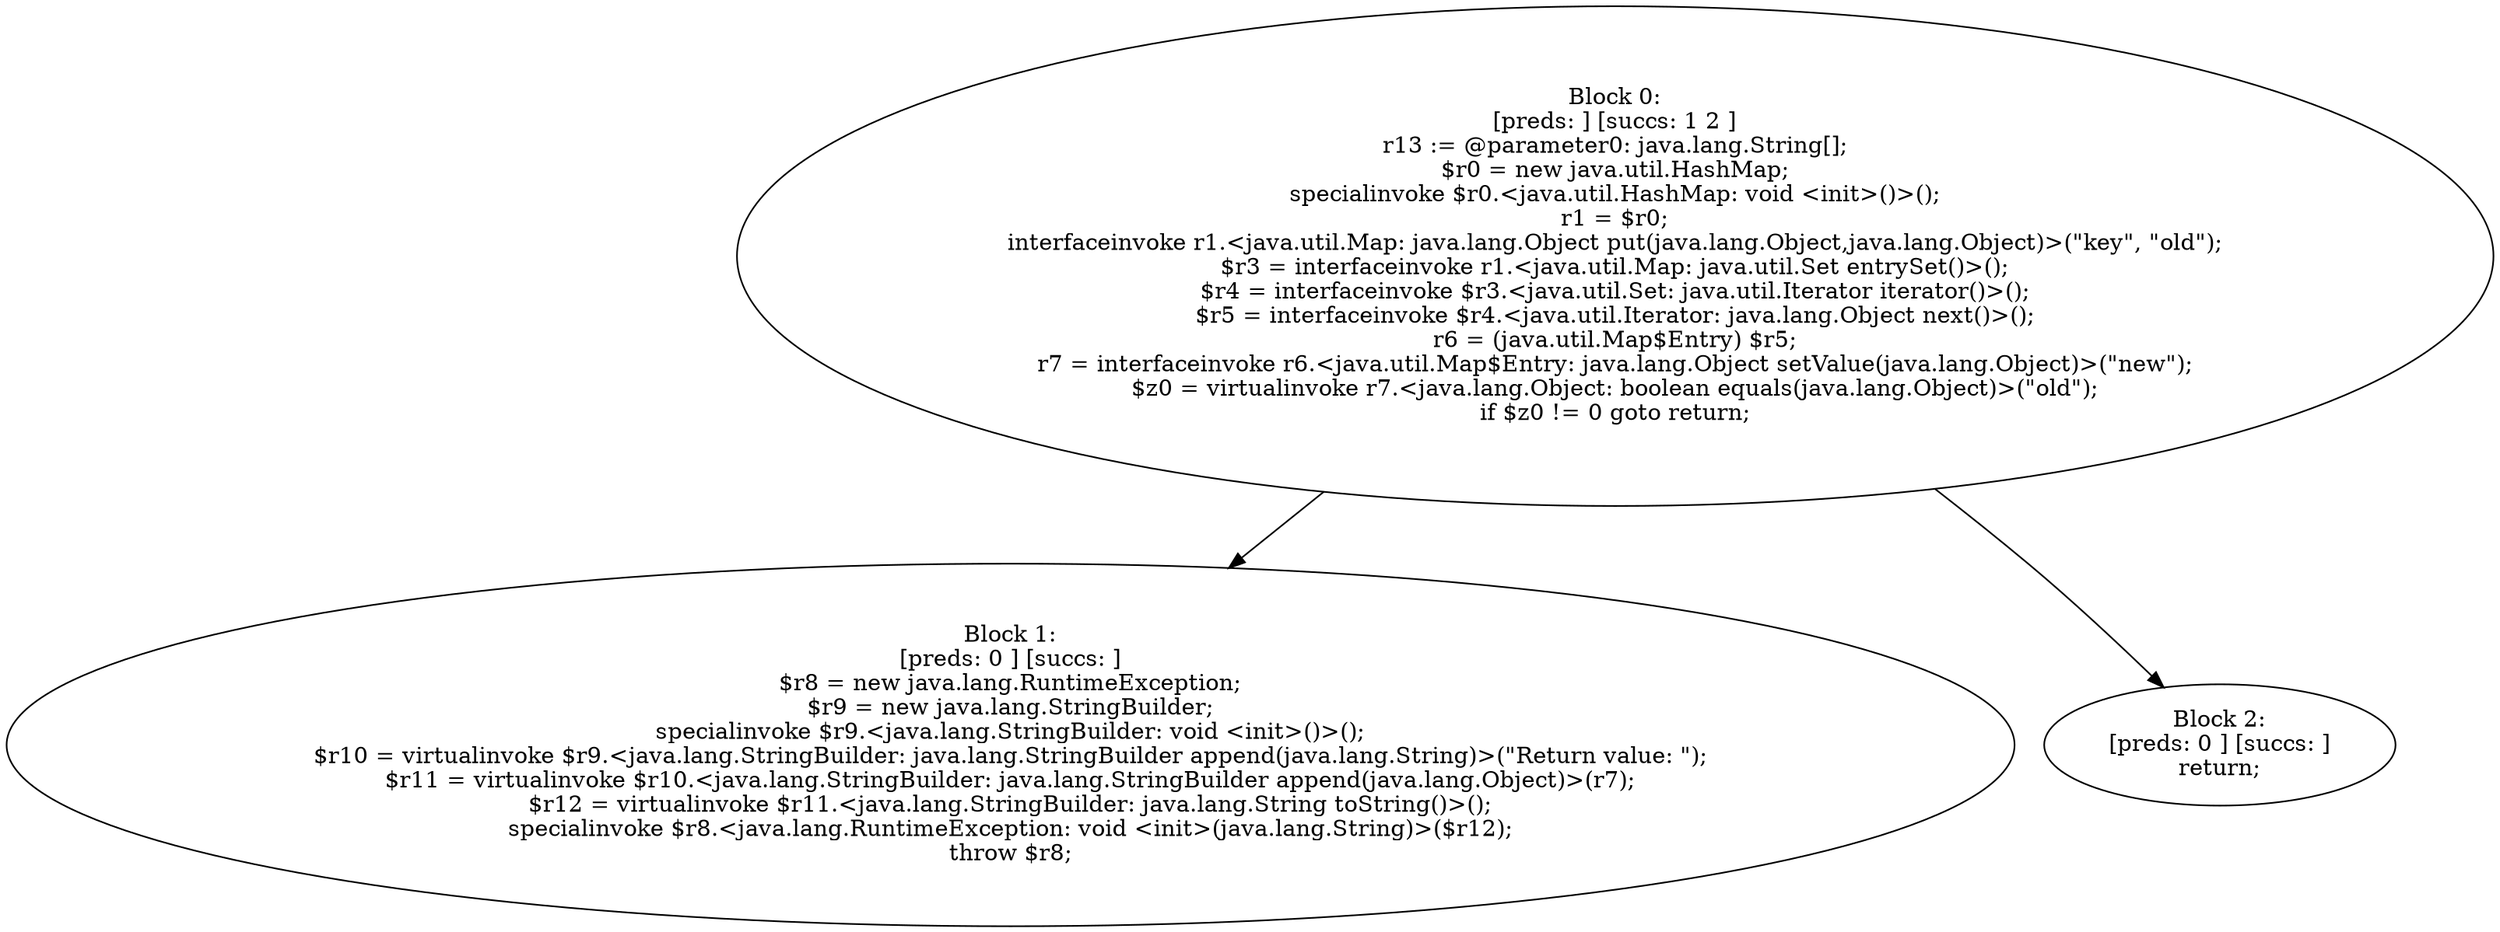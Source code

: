 digraph "unitGraph" {
    "Block 0:
[preds: ] [succs: 1 2 ]
r13 := @parameter0: java.lang.String[];
$r0 = new java.util.HashMap;
specialinvoke $r0.<java.util.HashMap: void <init>()>();
r1 = $r0;
interfaceinvoke r1.<java.util.Map: java.lang.Object put(java.lang.Object,java.lang.Object)>(\"key\", \"old\");
$r3 = interfaceinvoke r1.<java.util.Map: java.util.Set entrySet()>();
$r4 = interfaceinvoke $r3.<java.util.Set: java.util.Iterator iterator()>();
$r5 = interfaceinvoke $r4.<java.util.Iterator: java.lang.Object next()>();
r6 = (java.util.Map$Entry) $r5;
r7 = interfaceinvoke r6.<java.util.Map$Entry: java.lang.Object setValue(java.lang.Object)>(\"new\");
$z0 = virtualinvoke r7.<java.lang.Object: boolean equals(java.lang.Object)>(\"old\");
if $z0 != 0 goto return;
"
    "Block 1:
[preds: 0 ] [succs: ]
$r8 = new java.lang.RuntimeException;
$r9 = new java.lang.StringBuilder;
specialinvoke $r9.<java.lang.StringBuilder: void <init>()>();
$r10 = virtualinvoke $r9.<java.lang.StringBuilder: java.lang.StringBuilder append(java.lang.String)>(\"Return value: \");
$r11 = virtualinvoke $r10.<java.lang.StringBuilder: java.lang.StringBuilder append(java.lang.Object)>(r7);
$r12 = virtualinvoke $r11.<java.lang.StringBuilder: java.lang.String toString()>();
specialinvoke $r8.<java.lang.RuntimeException: void <init>(java.lang.String)>($r12);
throw $r8;
"
    "Block 2:
[preds: 0 ] [succs: ]
return;
"
    "Block 0:
[preds: ] [succs: 1 2 ]
r13 := @parameter0: java.lang.String[];
$r0 = new java.util.HashMap;
specialinvoke $r0.<java.util.HashMap: void <init>()>();
r1 = $r0;
interfaceinvoke r1.<java.util.Map: java.lang.Object put(java.lang.Object,java.lang.Object)>(\"key\", \"old\");
$r3 = interfaceinvoke r1.<java.util.Map: java.util.Set entrySet()>();
$r4 = interfaceinvoke $r3.<java.util.Set: java.util.Iterator iterator()>();
$r5 = interfaceinvoke $r4.<java.util.Iterator: java.lang.Object next()>();
r6 = (java.util.Map$Entry) $r5;
r7 = interfaceinvoke r6.<java.util.Map$Entry: java.lang.Object setValue(java.lang.Object)>(\"new\");
$z0 = virtualinvoke r7.<java.lang.Object: boolean equals(java.lang.Object)>(\"old\");
if $z0 != 0 goto return;
"->"Block 1:
[preds: 0 ] [succs: ]
$r8 = new java.lang.RuntimeException;
$r9 = new java.lang.StringBuilder;
specialinvoke $r9.<java.lang.StringBuilder: void <init>()>();
$r10 = virtualinvoke $r9.<java.lang.StringBuilder: java.lang.StringBuilder append(java.lang.String)>(\"Return value: \");
$r11 = virtualinvoke $r10.<java.lang.StringBuilder: java.lang.StringBuilder append(java.lang.Object)>(r7);
$r12 = virtualinvoke $r11.<java.lang.StringBuilder: java.lang.String toString()>();
specialinvoke $r8.<java.lang.RuntimeException: void <init>(java.lang.String)>($r12);
throw $r8;
";
    "Block 0:
[preds: ] [succs: 1 2 ]
r13 := @parameter0: java.lang.String[];
$r0 = new java.util.HashMap;
specialinvoke $r0.<java.util.HashMap: void <init>()>();
r1 = $r0;
interfaceinvoke r1.<java.util.Map: java.lang.Object put(java.lang.Object,java.lang.Object)>(\"key\", \"old\");
$r3 = interfaceinvoke r1.<java.util.Map: java.util.Set entrySet()>();
$r4 = interfaceinvoke $r3.<java.util.Set: java.util.Iterator iterator()>();
$r5 = interfaceinvoke $r4.<java.util.Iterator: java.lang.Object next()>();
r6 = (java.util.Map$Entry) $r5;
r7 = interfaceinvoke r6.<java.util.Map$Entry: java.lang.Object setValue(java.lang.Object)>(\"new\");
$z0 = virtualinvoke r7.<java.lang.Object: boolean equals(java.lang.Object)>(\"old\");
if $z0 != 0 goto return;
"->"Block 2:
[preds: 0 ] [succs: ]
return;
";
}
